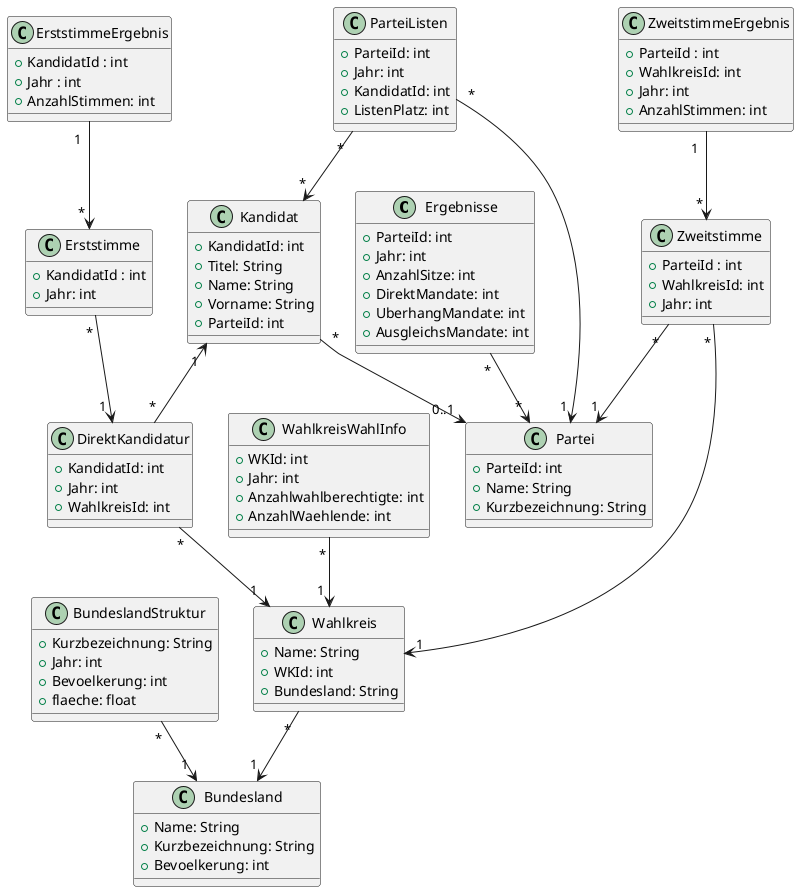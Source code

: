 @startuml

class Ergebnisse {
  + ParteiId: int
  + Jahr: int
  + AnzahlSitze: int
  + DirektMandate: int
  + UberhangMandate: int
  + AusgleichsMandate: int
}

class ErststimmeErgebnis {
   + KandidatId : int
   + Jahr : int
   + AnzahlStimmen: int
}

class ZweitstimmeErgebnis {
   + ParteiId : int
   + WahlkreisId: int
   + Jahr: int
   + AnzahlStimmen: int
}

class Erststimme {
   + KandidatId : int
   + Jahr: int
}

class Zweitstimme {
   + ParteiId : int
   + WahlkreisId: int
   + Jahr: int
}

class Wahlkreis {
  + Name: String
  + WKId: int
  + Bundesland: String
}

class WahlkreisWahlInfo {
  + WKId: int
  + Jahr: int
  + Anzahlwahlberechtigte: int
  + AnzahlWaehlende: int
}

class Bundesland {
  + Name: String
  + Kurzbezeichnung: String
  + Bevoelkerung: int
}

class BundeslandStruktur {
  + Kurzbezeichnung: String
  + Jahr: int
  + Bevoelkerung: int
  + flaeche: float
}

class Kandidat {
  + KandidatId: int
  + Titel: String
  + Name: String
  + Vorname: String
  + ParteiId: int
}

class DirektKandidatur {
  + KandidatId: int
  + Jahr: int
  + WahlkreisId: int
}

class Partei {
  + ParteiId: int
  + Name: String
  + Kurzbezeichnung: String
}

class ParteiListen {
  + ParteiId: int
  + Jahr: int
  + KandidatId: int
  + ListenPlatz: int
}



Wahlkreis " * " --> " 1 " Bundesland 

WahlkreisWahlInfo " * " --> " 1 " Wahlkreis

BundeslandStruktur " * " --> " 1 " Bundesland


ParteiListen " * " --> " 1 " Partei

ParteiListen " * " -->  " * " Kandidat

Kandidat " *  " --> " 0..1 " Partei

Kandidat " 1 " <-- " * " DirektKandidatur

DirektKandidatur " * " --> " 1 " Wahlkreis

Zweitstimme "  * " --> " 1 " Partei

Zweitstimme " * " --> " 1 " Wahlkreis

Erststimme " * " --> " 1 " DirektKandidatur

Ergebnisse  " * "  --> " * "  Partei

ZweitstimmeErgebnis " 1  " --> " * "  Zweitstimme

ErststimmeErgebnis " 1  " --> " * "  Erststimme


@enduml